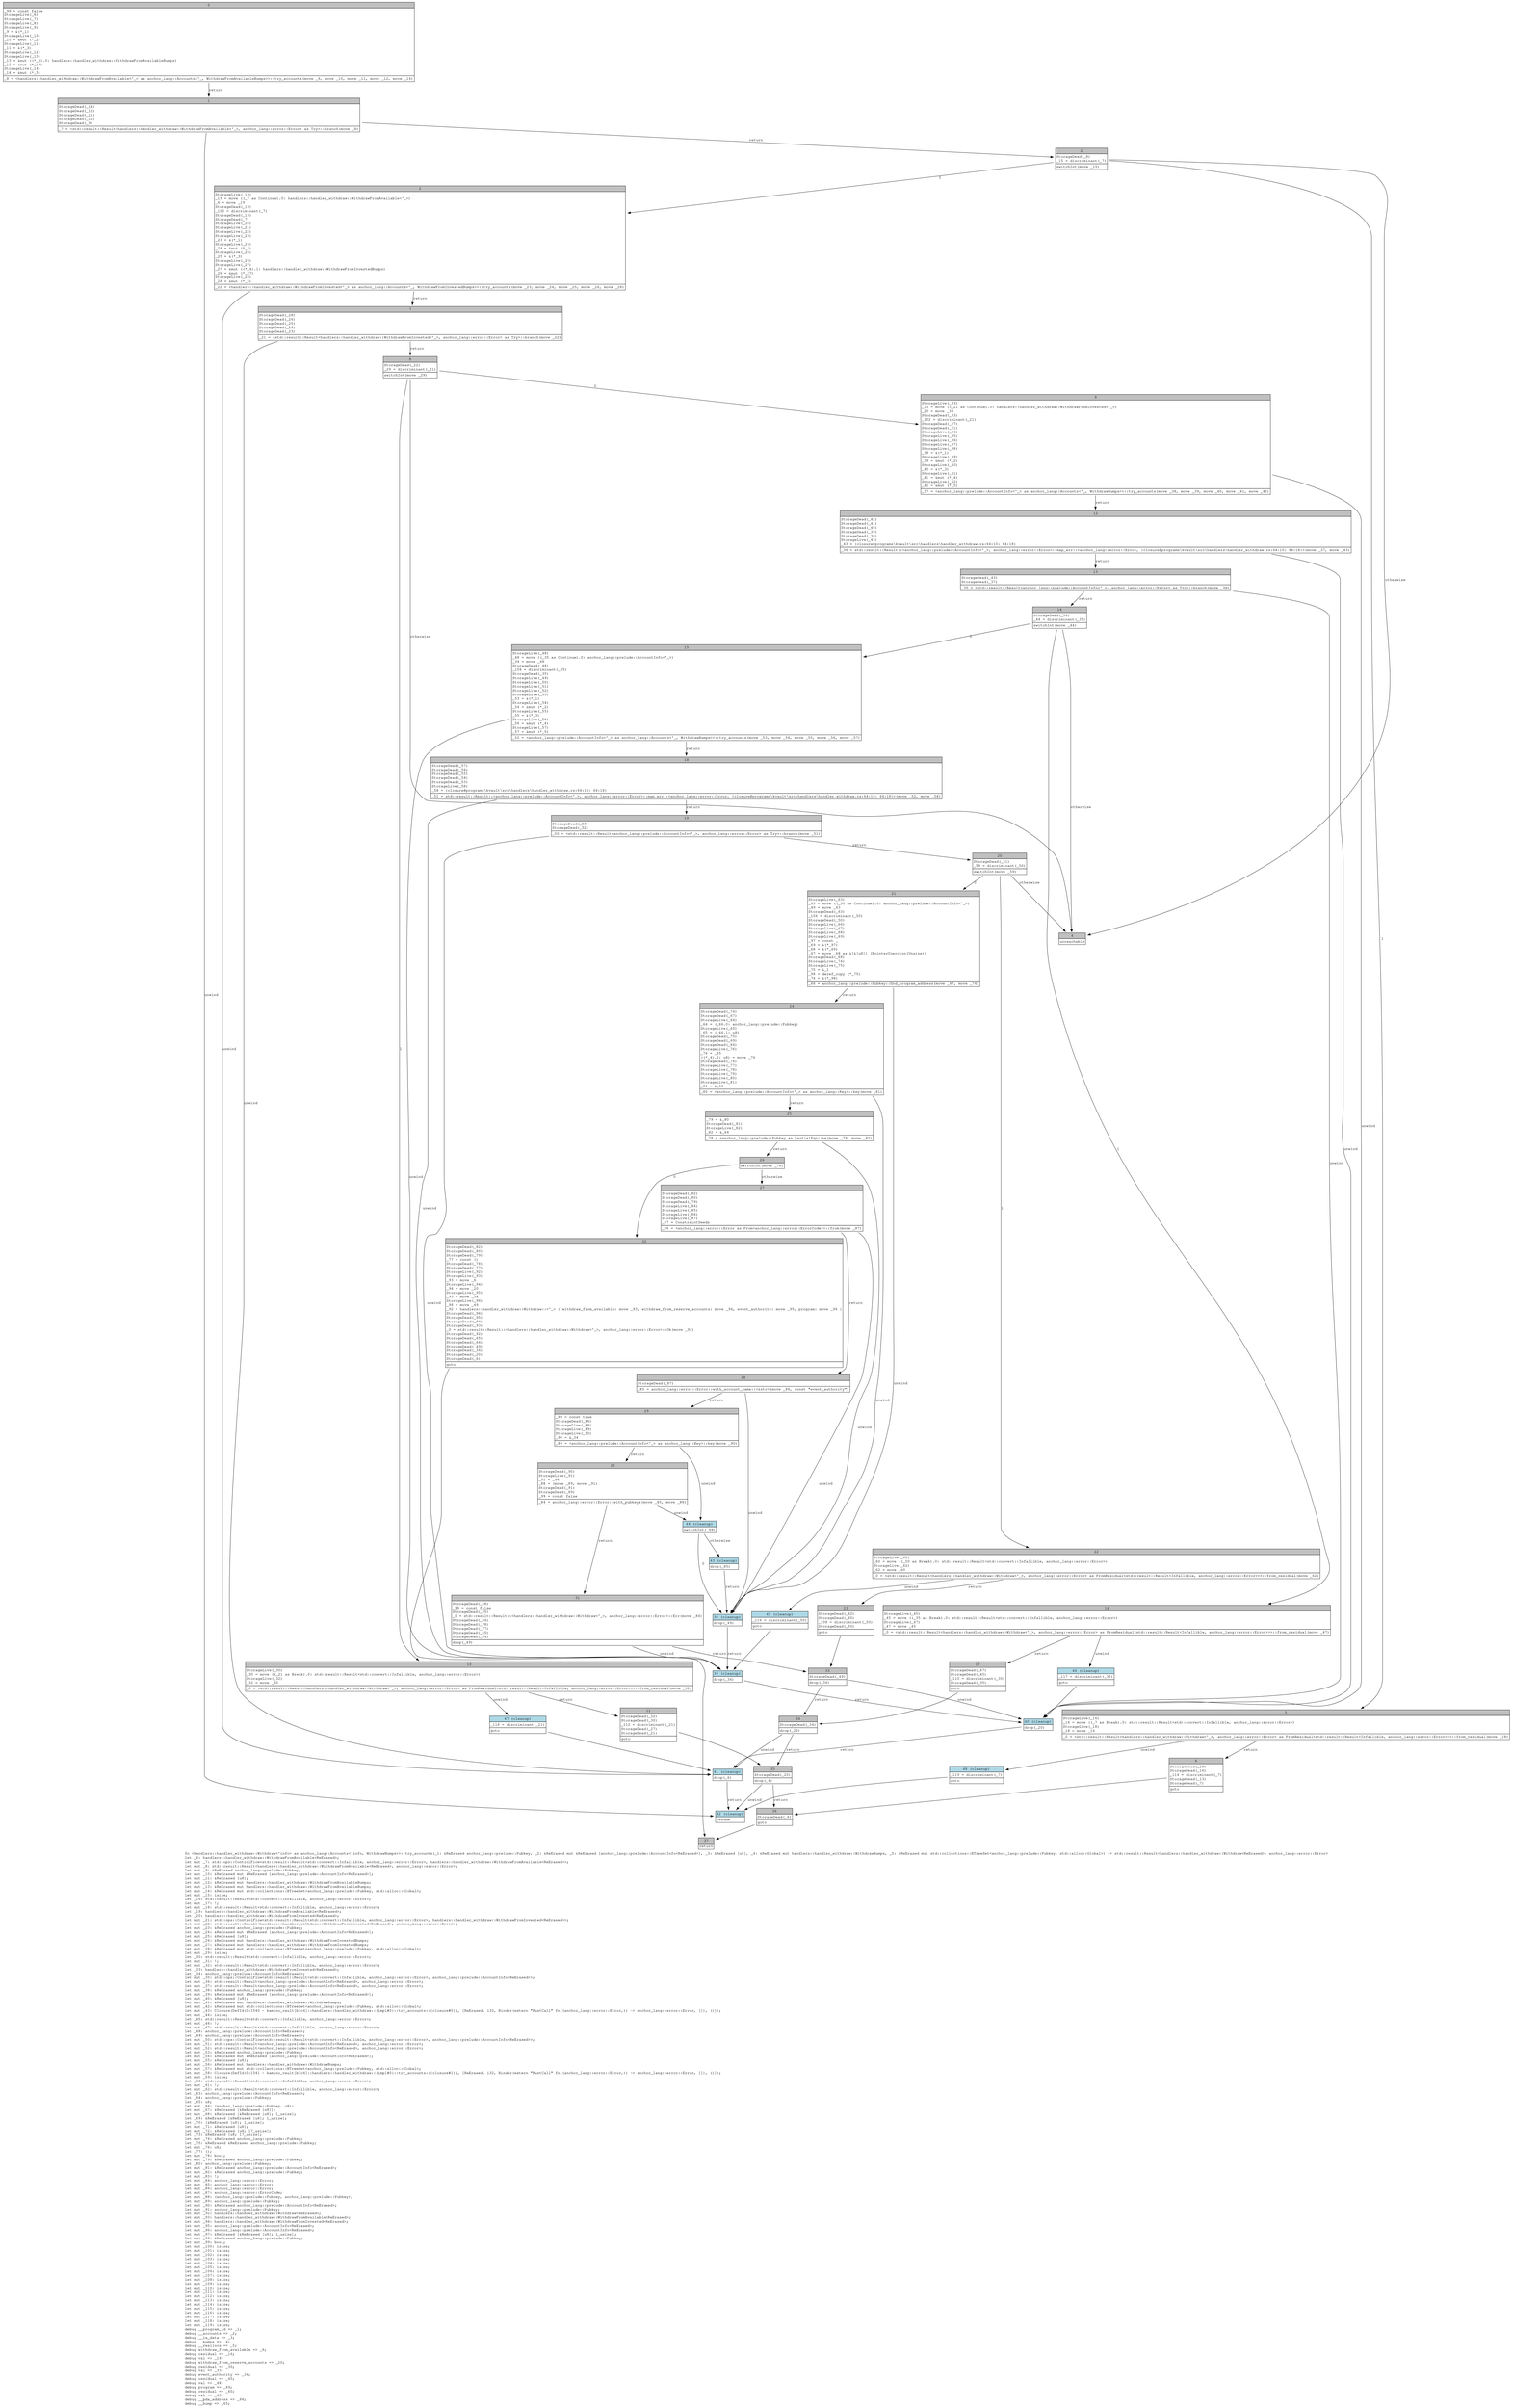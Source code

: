 digraph Mir_0_1539 {
    graph [fontname="Courier, monospace"];
    node [fontname="Courier, monospace"];
    edge [fontname="Courier, monospace"];
    label=<fn &lt;handlers::handler_withdraw::Withdraw&lt;'info&gt; as anchor_lang::Accounts&lt;'info, WithdrawBumps&gt;&gt;::try_accounts(_1: &amp;ReErased anchor_lang::prelude::Pubkey, _2: &amp;ReErased mut &amp;ReErased [anchor_lang::prelude::AccountInfo&lt;ReErased&gt;], _3: &amp;ReErased [u8], _4: &amp;ReErased mut handlers::handler_withdraw::WithdrawBumps, _5: &amp;ReErased mut std::collections::BTreeSet&lt;anchor_lang::prelude::Pubkey, std::alloc::Global&gt;) -&gt; std::result::Result&lt;handlers::handler_withdraw::Withdraw&lt;ReErased&gt;, anchor_lang::error::Error&gt;<br align="left"/>let _6: handlers::handler_withdraw::WithdrawFromAvailable&lt;ReErased&gt;;<br align="left"/>let mut _7: std::ops::ControlFlow&lt;std::result::Result&lt;std::convert::Infallible, anchor_lang::error::Error&gt;, handlers::handler_withdraw::WithdrawFromAvailable&lt;ReErased&gt;&gt;;<br align="left"/>let mut _8: std::result::Result&lt;handlers::handler_withdraw::WithdrawFromAvailable&lt;ReErased&gt;, anchor_lang::error::Error&gt;;<br align="left"/>let mut _9: &amp;ReErased anchor_lang::prelude::Pubkey;<br align="left"/>let mut _10: &amp;ReErased mut &amp;ReErased [anchor_lang::prelude::AccountInfo&lt;ReErased&gt;];<br align="left"/>let mut _11: &amp;ReErased [u8];<br align="left"/>let mut _12: &amp;ReErased mut handlers::handler_withdraw::WithdrawFromAvailableBumps;<br align="left"/>let mut _13: &amp;ReErased mut handlers::handler_withdraw::WithdrawFromAvailableBumps;<br align="left"/>let mut _14: &amp;ReErased mut std::collections::BTreeSet&lt;anchor_lang::prelude::Pubkey, std::alloc::Global&gt;;<br align="left"/>let mut _15: isize;<br align="left"/>let _16: std::result::Result&lt;std::convert::Infallible, anchor_lang::error::Error&gt;;<br align="left"/>let mut _17: !;<br align="left"/>let mut _18: std::result::Result&lt;std::convert::Infallible, anchor_lang::error::Error&gt;;<br align="left"/>let _19: handlers::handler_withdraw::WithdrawFromAvailable&lt;ReErased&gt;;<br align="left"/>let _20: handlers::handler_withdraw::WithdrawFromInvested&lt;ReErased&gt;;<br align="left"/>let mut _21: std::ops::ControlFlow&lt;std::result::Result&lt;std::convert::Infallible, anchor_lang::error::Error&gt;, handlers::handler_withdraw::WithdrawFromInvested&lt;ReErased&gt;&gt;;<br align="left"/>let mut _22: std::result::Result&lt;handlers::handler_withdraw::WithdrawFromInvested&lt;ReErased&gt;, anchor_lang::error::Error&gt;;<br align="left"/>let mut _23: &amp;ReErased anchor_lang::prelude::Pubkey;<br align="left"/>let mut _24: &amp;ReErased mut &amp;ReErased [anchor_lang::prelude::AccountInfo&lt;ReErased&gt;];<br align="left"/>let mut _25: &amp;ReErased [u8];<br align="left"/>let mut _26: &amp;ReErased mut handlers::handler_withdraw::WithdrawFromInvestedBumps;<br align="left"/>let mut _27: &amp;ReErased mut handlers::handler_withdraw::WithdrawFromInvestedBumps;<br align="left"/>let mut _28: &amp;ReErased mut std::collections::BTreeSet&lt;anchor_lang::prelude::Pubkey, std::alloc::Global&gt;;<br align="left"/>let mut _29: isize;<br align="left"/>let _30: std::result::Result&lt;std::convert::Infallible, anchor_lang::error::Error&gt;;<br align="left"/>let mut _31: !;<br align="left"/>let mut _32: std::result::Result&lt;std::convert::Infallible, anchor_lang::error::Error&gt;;<br align="left"/>let _33: handlers::handler_withdraw::WithdrawFromInvested&lt;ReErased&gt;;<br align="left"/>let _34: anchor_lang::prelude::AccountInfo&lt;ReErased&gt;;<br align="left"/>let mut _35: std::ops::ControlFlow&lt;std::result::Result&lt;std::convert::Infallible, anchor_lang::error::Error&gt;, anchor_lang::prelude::AccountInfo&lt;ReErased&gt;&gt;;<br align="left"/>let mut _36: std::result::Result&lt;anchor_lang::prelude::AccountInfo&lt;ReErased&gt;, anchor_lang::error::Error&gt;;<br align="left"/>let mut _37: std::result::Result&lt;anchor_lang::prelude::AccountInfo&lt;ReErased&gt;, anchor_lang::error::Error&gt;;<br align="left"/>let mut _38: &amp;ReErased anchor_lang::prelude::Pubkey;<br align="left"/>let mut _39: &amp;ReErased mut &amp;ReErased [anchor_lang::prelude::AccountInfo&lt;ReErased&gt;];<br align="left"/>let mut _40: &amp;ReErased [u8];<br align="left"/>let mut _41: &amp;ReErased mut handlers::handler_withdraw::WithdrawBumps;<br align="left"/>let mut _42: &amp;ReErased mut std::collections::BTreeSet&lt;anchor_lang::prelude::Pubkey, std::alloc::Global&gt;;<br align="left"/>let mut _43: Closure(DefId(0:1540 ~ kamino_vault[b3c4]::handlers::handler_withdraw::{impl#0}::try_accounts::{closure#0}), [ReErased, i32, Binder(extern &quot;RustCall&quot; fn((anchor_lang::error::Error,)) -&gt; anchor_lang::error::Error, []), ()]);<br align="left"/>let mut _44: isize;<br align="left"/>let _45: std::result::Result&lt;std::convert::Infallible, anchor_lang::error::Error&gt;;<br align="left"/>let mut _46: !;<br align="left"/>let mut _47: std::result::Result&lt;std::convert::Infallible, anchor_lang::error::Error&gt;;<br align="left"/>let _48: anchor_lang::prelude::AccountInfo&lt;ReErased&gt;;<br align="left"/>let _49: anchor_lang::prelude::AccountInfo&lt;ReErased&gt;;<br align="left"/>let mut _50: std::ops::ControlFlow&lt;std::result::Result&lt;std::convert::Infallible, anchor_lang::error::Error&gt;, anchor_lang::prelude::AccountInfo&lt;ReErased&gt;&gt;;<br align="left"/>let mut _51: std::result::Result&lt;anchor_lang::prelude::AccountInfo&lt;ReErased&gt;, anchor_lang::error::Error&gt;;<br align="left"/>let mut _52: std::result::Result&lt;anchor_lang::prelude::AccountInfo&lt;ReErased&gt;, anchor_lang::error::Error&gt;;<br align="left"/>let mut _53: &amp;ReErased anchor_lang::prelude::Pubkey;<br align="left"/>let mut _54: &amp;ReErased mut &amp;ReErased [anchor_lang::prelude::AccountInfo&lt;ReErased&gt;];<br align="left"/>let mut _55: &amp;ReErased [u8];<br align="left"/>let mut _56: &amp;ReErased mut handlers::handler_withdraw::WithdrawBumps;<br align="left"/>let mut _57: &amp;ReErased mut std::collections::BTreeSet&lt;anchor_lang::prelude::Pubkey, std::alloc::Global&gt;;<br align="left"/>let mut _58: Closure(DefId(0:1541 ~ kamino_vault[b3c4]::handlers::handler_withdraw::{impl#0}::try_accounts::{closure#1}), [ReErased, i32, Binder(extern &quot;RustCall&quot; fn((anchor_lang::error::Error,)) -&gt; anchor_lang::error::Error, []), ()]);<br align="left"/>let mut _59: isize;<br align="left"/>let _60: std::result::Result&lt;std::convert::Infallible, anchor_lang::error::Error&gt;;<br align="left"/>let mut _61: !;<br align="left"/>let mut _62: std::result::Result&lt;std::convert::Infallible, anchor_lang::error::Error&gt;;<br align="left"/>let _63: anchor_lang::prelude::AccountInfo&lt;ReErased&gt;;<br align="left"/>let _64: anchor_lang::prelude::Pubkey;<br align="left"/>let _65: u8;<br align="left"/>let mut _66: (anchor_lang::prelude::Pubkey, u8);<br align="left"/>let mut _67: &amp;ReErased [&amp;ReErased [u8]];<br align="left"/>let mut _68: &amp;ReErased [&amp;ReErased [u8]; 1_usize];<br align="left"/>let _69: &amp;ReErased [&amp;ReErased [u8]; 1_usize];<br align="left"/>let _70: [&amp;ReErased [u8]; 1_usize];<br align="left"/>let mut _71: &amp;ReErased [u8];<br align="left"/>let mut _72: &amp;ReErased [u8; 17_usize];<br align="left"/>let _73: &amp;ReErased [u8; 17_usize];<br align="left"/>let mut _74: &amp;ReErased anchor_lang::prelude::Pubkey;<br align="left"/>let _75: &amp;ReErased &amp;ReErased anchor_lang::prelude::Pubkey;<br align="left"/>let mut _76: u8;<br align="left"/>let _77: ();<br align="left"/>let mut _78: bool;<br align="left"/>let mut _79: &amp;ReErased anchor_lang::prelude::Pubkey;<br align="left"/>let _80: anchor_lang::prelude::Pubkey;<br align="left"/>let mut _81: &amp;ReErased anchor_lang::prelude::AccountInfo&lt;ReErased&gt;;<br align="left"/>let mut _82: &amp;ReErased anchor_lang::prelude::Pubkey;<br align="left"/>let mut _83: !;<br align="left"/>let mut _84: anchor_lang::error::Error;<br align="left"/>let mut _85: anchor_lang::error::Error;<br align="left"/>let mut _86: anchor_lang::error::Error;<br align="left"/>let mut _87: anchor_lang::error::ErrorCode;<br align="left"/>let mut _88: (anchor_lang::prelude::Pubkey, anchor_lang::prelude::Pubkey);<br align="left"/>let mut _89: anchor_lang::prelude::Pubkey;<br align="left"/>let mut _90: &amp;ReErased anchor_lang::prelude::AccountInfo&lt;ReErased&gt;;<br align="left"/>let mut _91: anchor_lang::prelude::Pubkey;<br align="left"/>let mut _92: handlers::handler_withdraw::Withdraw&lt;ReErased&gt;;<br align="left"/>let mut _93: handlers::handler_withdraw::WithdrawFromAvailable&lt;ReErased&gt;;<br align="left"/>let mut _94: handlers::handler_withdraw::WithdrawFromInvested&lt;ReErased&gt;;<br align="left"/>let mut _95: anchor_lang::prelude::AccountInfo&lt;ReErased&gt;;<br align="left"/>let mut _96: anchor_lang::prelude::AccountInfo&lt;ReErased&gt;;<br align="left"/>let mut _97: &amp;ReErased [&amp;ReErased [u8]; 1_usize];<br align="left"/>let mut _98: &amp;ReErased anchor_lang::prelude::Pubkey;<br align="left"/>let mut _99: bool;<br align="left"/>let mut _100: isize;<br align="left"/>let mut _101: isize;<br align="left"/>let mut _102: isize;<br align="left"/>let mut _103: isize;<br align="left"/>let mut _104: isize;<br align="left"/>let mut _105: isize;<br align="left"/>let mut _106: isize;<br align="left"/>let mut _107: isize;<br align="left"/>let mut _108: isize;<br align="left"/>let mut _109: isize;<br align="left"/>let mut _110: isize;<br align="left"/>let mut _111: isize;<br align="left"/>let mut _112: isize;<br align="left"/>let mut _113: isize;<br align="left"/>let mut _114: isize;<br align="left"/>let mut _115: isize;<br align="left"/>let mut _116: isize;<br align="left"/>let mut _117: isize;<br align="left"/>let mut _118: isize;<br align="left"/>let mut _119: isize;<br align="left"/>debug __program_id =&gt; _1;<br align="left"/>debug __accounts =&gt; _2;<br align="left"/>debug __ix_data =&gt; _3;<br align="left"/>debug __bumps =&gt; _4;<br align="left"/>debug __reallocs =&gt; _5;<br align="left"/>debug withdraw_from_available =&gt; _6;<br align="left"/>debug residual =&gt; _16;<br align="left"/>debug val =&gt; _19;<br align="left"/>debug withdraw_from_reserve_accounts =&gt; _20;<br align="left"/>debug residual =&gt; _30;<br align="left"/>debug val =&gt; _33;<br align="left"/>debug event_authority =&gt; _34;<br align="left"/>debug residual =&gt; _45;<br align="left"/>debug val =&gt; _48;<br align="left"/>debug program =&gt; _49;<br align="left"/>debug residual =&gt; _60;<br align="left"/>debug val =&gt; _63;<br align="left"/>debug __pda_address =&gt; _64;<br align="left"/>debug __bump =&gt; _65;<br align="left"/>>;
    bb0__0_1539 [shape="none", label=<<table border="0" cellborder="1" cellspacing="0"><tr><td bgcolor="gray" align="center" colspan="1">0</td></tr><tr><td align="left" balign="left">_99 = const false<br/>StorageLive(_6)<br/>StorageLive(_7)<br/>StorageLive(_8)<br/>StorageLive(_9)<br/>_9 = &amp;(*_1)<br/>StorageLive(_10)<br/>_10 = &amp;mut (*_2)<br/>StorageLive(_11)<br/>_11 = &amp;(*_3)<br/>StorageLive(_12)<br/>StorageLive(_13)<br/>_13 = &amp;mut ((*_4).0: handlers::handler_withdraw::WithdrawFromAvailableBumps)<br/>_12 = &amp;mut (*_13)<br/>StorageLive(_14)<br/>_14 = &amp;mut (*_5)<br/></td></tr><tr><td align="left">_8 = &lt;handlers::handler_withdraw::WithdrawFromAvailable&lt;'_&gt; as anchor_lang::Accounts&lt;'_, WithdrawFromAvailableBumps&gt;&gt;::try_accounts(move _9, move _10, move _11, move _12, move _14)</td></tr></table>>];
    bb1__0_1539 [shape="none", label=<<table border="0" cellborder="1" cellspacing="0"><tr><td bgcolor="gray" align="center" colspan="1">1</td></tr><tr><td align="left" balign="left">StorageDead(_14)<br/>StorageDead(_12)<br/>StorageDead(_11)<br/>StorageDead(_10)<br/>StorageDead(_9)<br/></td></tr><tr><td align="left">_7 = &lt;std::result::Result&lt;handlers::handler_withdraw::WithdrawFromAvailable&lt;'_&gt;, anchor_lang::error::Error&gt; as Try&gt;::branch(move _8)</td></tr></table>>];
    bb2__0_1539 [shape="none", label=<<table border="0" cellborder="1" cellspacing="0"><tr><td bgcolor="gray" align="center" colspan="1">2</td></tr><tr><td align="left" balign="left">StorageDead(_8)<br/>_15 = discriminant(_7)<br/></td></tr><tr><td align="left">switchInt(move _15)</td></tr></table>>];
    bb3__0_1539 [shape="none", label=<<table border="0" cellborder="1" cellspacing="0"><tr><td bgcolor="gray" align="center" colspan="1">3</td></tr><tr><td align="left" balign="left">StorageLive(_19)<br/>_19 = move ((_7 as Continue).0: handlers::handler_withdraw::WithdrawFromAvailable&lt;'_&gt;)<br/>_6 = move _19<br/>StorageDead(_19)<br/>_100 = discriminant(_7)<br/>StorageDead(_13)<br/>StorageDead(_7)<br/>StorageLive(_20)<br/>StorageLive(_21)<br/>StorageLive(_22)<br/>StorageLive(_23)<br/>_23 = &amp;(*_1)<br/>StorageLive(_24)<br/>_24 = &amp;mut (*_2)<br/>StorageLive(_25)<br/>_25 = &amp;(*_3)<br/>StorageLive(_26)<br/>StorageLive(_27)<br/>_27 = &amp;mut ((*_4).1: handlers::handler_withdraw::WithdrawFromInvestedBumps)<br/>_26 = &amp;mut (*_27)<br/>StorageLive(_28)<br/>_28 = &amp;mut (*_5)<br/></td></tr><tr><td align="left">_22 = &lt;handlers::handler_withdraw::WithdrawFromInvested&lt;'_&gt; as anchor_lang::Accounts&lt;'_, WithdrawFromInvestedBumps&gt;&gt;::try_accounts(move _23, move _24, move _25, move _26, move _28)</td></tr></table>>];
    bb4__0_1539 [shape="none", label=<<table border="0" cellborder="1" cellspacing="0"><tr><td bgcolor="gray" align="center" colspan="1">4</td></tr><tr><td align="left">unreachable</td></tr></table>>];
    bb5__0_1539 [shape="none", label=<<table border="0" cellborder="1" cellspacing="0"><tr><td bgcolor="gray" align="center" colspan="1">5</td></tr><tr><td align="left" balign="left">StorageLive(_16)<br/>_16 = move ((_7 as Break).0: std::result::Result&lt;std::convert::Infallible, anchor_lang::error::Error&gt;)<br/>StorageLive(_18)<br/>_18 = move _16<br/></td></tr><tr><td align="left">_0 = &lt;std::result::Result&lt;handlers::handler_withdraw::Withdraw&lt;'_&gt;, anchor_lang::error::Error&gt; as FromResidual&lt;std::result::Result&lt;Infallible, anchor_lang::error::Error&gt;&gt;&gt;::from_residual(move _18)</td></tr></table>>];
    bb6__0_1539 [shape="none", label=<<table border="0" cellborder="1" cellspacing="0"><tr><td bgcolor="gray" align="center" colspan="1">6</td></tr><tr><td align="left" balign="left">StorageDead(_18)<br/>StorageDead(_16)<br/>_114 = discriminant(_7)<br/>StorageDead(_13)<br/>StorageDead(_7)<br/></td></tr><tr><td align="left">goto</td></tr></table>>];
    bb7__0_1539 [shape="none", label=<<table border="0" cellborder="1" cellspacing="0"><tr><td bgcolor="gray" align="center" colspan="1">7</td></tr><tr><td align="left" balign="left">StorageDead(_28)<br/>StorageDead(_26)<br/>StorageDead(_25)<br/>StorageDead(_24)<br/>StorageDead(_23)<br/></td></tr><tr><td align="left">_21 = &lt;std::result::Result&lt;handlers::handler_withdraw::WithdrawFromInvested&lt;'_&gt;, anchor_lang::error::Error&gt; as Try&gt;::branch(move _22)</td></tr></table>>];
    bb8__0_1539 [shape="none", label=<<table border="0" cellborder="1" cellspacing="0"><tr><td bgcolor="gray" align="center" colspan="1">8</td></tr><tr><td align="left" balign="left">StorageDead(_22)<br/>_29 = discriminant(_21)<br/></td></tr><tr><td align="left">switchInt(move _29)</td></tr></table>>];
    bb9__0_1539 [shape="none", label=<<table border="0" cellborder="1" cellspacing="0"><tr><td bgcolor="gray" align="center" colspan="1">9</td></tr><tr><td align="left" balign="left">StorageLive(_33)<br/>_33 = move ((_21 as Continue).0: handlers::handler_withdraw::WithdrawFromInvested&lt;'_&gt;)<br/>_20 = move _33<br/>StorageDead(_33)<br/>_102 = discriminant(_21)<br/>StorageDead(_27)<br/>StorageDead(_21)<br/>StorageLive(_34)<br/>StorageLive(_35)<br/>StorageLive(_36)<br/>StorageLive(_37)<br/>StorageLive(_38)<br/>_38 = &amp;(*_1)<br/>StorageLive(_39)<br/>_39 = &amp;mut (*_2)<br/>StorageLive(_40)<br/>_40 = &amp;(*_3)<br/>StorageLive(_41)<br/>_41 = &amp;mut (*_4)<br/>StorageLive(_42)<br/>_42 = &amp;mut (*_5)<br/></td></tr><tr><td align="left">_37 = &lt;anchor_lang::prelude::AccountInfo&lt;'_&gt; as anchor_lang::Accounts&lt;'_, WithdrawBumps&gt;&gt;::try_accounts(move _38, move _39, move _40, move _41, move _42)</td></tr></table>>];
    bb10__0_1539 [shape="none", label=<<table border="0" cellborder="1" cellspacing="0"><tr><td bgcolor="gray" align="center" colspan="1">10</td></tr><tr><td align="left" balign="left">StorageLive(_30)<br/>_30 = move ((_21 as Break).0: std::result::Result&lt;std::convert::Infallible, anchor_lang::error::Error&gt;)<br/>StorageLive(_32)<br/>_32 = move _30<br/></td></tr><tr><td align="left">_0 = &lt;std::result::Result&lt;handlers::handler_withdraw::Withdraw&lt;'_&gt;, anchor_lang::error::Error&gt; as FromResidual&lt;std::result::Result&lt;Infallible, anchor_lang::error::Error&gt;&gt;&gt;::from_residual(move _32)</td></tr></table>>];
    bb11__0_1539 [shape="none", label=<<table border="0" cellborder="1" cellspacing="0"><tr><td bgcolor="gray" align="center" colspan="1">11</td></tr><tr><td align="left" balign="left">StorageDead(_32)<br/>StorageDead(_30)<br/>_112 = discriminant(_21)<br/>StorageDead(_27)<br/>StorageDead(_21)<br/></td></tr><tr><td align="left">goto</td></tr></table>>];
    bb12__0_1539 [shape="none", label=<<table border="0" cellborder="1" cellspacing="0"><tr><td bgcolor="gray" align="center" colspan="1">12</td></tr><tr><td align="left" balign="left">StorageDead(_42)<br/>StorageDead(_41)<br/>StorageDead(_40)<br/>StorageDead(_39)<br/>StorageDead(_38)<br/>StorageLive(_43)<br/>_43 = {closure@programs\kvault\src\handlers\handler_withdraw.rs:64:10: 64:18}<br/></td></tr><tr><td align="left">_36 = std::result::Result::&lt;anchor_lang::prelude::AccountInfo&lt;'_&gt;, anchor_lang::error::Error&gt;::map_err::&lt;anchor_lang::error::Error, {closure@programs\kvault\src\handlers\handler_withdraw.rs:64:10: 64:18}&gt;(move _37, move _43)</td></tr></table>>];
    bb13__0_1539 [shape="none", label=<<table border="0" cellborder="1" cellspacing="0"><tr><td bgcolor="gray" align="center" colspan="1">13</td></tr><tr><td align="left" balign="left">StorageDead(_43)<br/>StorageDead(_37)<br/></td></tr><tr><td align="left">_35 = &lt;std::result::Result&lt;anchor_lang::prelude::AccountInfo&lt;'_&gt;, anchor_lang::error::Error&gt; as Try&gt;::branch(move _36)</td></tr></table>>];
    bb14__0_1539 [shape="none", label=<<table border="0" cellborder="1" cellspacing="0"><tr><td bgcolor="gray" align="center" colspan="1">14</td></tr><tr><td align="left" balign="left">StorageDead(_36)<br/>_44 = discriminant(_35)<br/></td></tr><tr><td align="left">switchInt(move _44)</td></tr></table>>];
    bb15__0_1539 [shape="none", label=<<table border="0" cellborder="1" cellspacing="0"><tr><td bgcolor="gray" align="center" colspan="1">15</td></tr><tr><td align="left" balign="left">StorageLive(_48)<br/>_48 = move ((_35 as Continue).0: anchor_lang::prelude::AccountInfo&lt;'_&gt;)<br/>_34 = move _48<br/>StorageDead(_48)<br/>_104 = discriminant(_35)<br/>StorageDead(_35)<br/>StorageLive(_49)<br/>StorageLive(_50)<br/>StorageLive(_51)<br/>StorageLive(_52)<br/>StorageLive(_53)<br/>_53 = &amp;(*_1)<br/>StorageLive(_54)<br/>_54 = &amp;mut (*_2)<br/>StorageLive(_55)<br/>_55 = &amp;(*_3)<br/>StorageLive(_56)<br/>_56 = &amp;mut (*_4)<br/>StorageLive(_57)<br/>_57 = &amp;mut (*_5)<br/></td></tr><tr><td align="left">_52 = &lt;anchor_lang::prelude::AccountInfo&lt;'_&gt; as anchor_lang::Accounts&lt;'_, WithdrawBumps&gt;&gt;::try_accounts(move _53, move _54, move _55, move _56, move _57)</td></tr></table>>];
    bb16__0_1539 [shape="none", label=<<table border="0" cellborder="1" cellspacing="0"><tr><td bgcolor="gray" align="center" colspan="1">16</td></tr><tr><td align="left" balign="left">StorageLive(_45)<br/>_45 = move ((_35 as Break).0: std::result::Result&lt;std::convert::Infallible, anchor_lang::error::Error&gt;)<br/>StorageLive(_47)<br/>_47 = move _45<br/></td></tr><tr><td align="left">_0 = &lt;std::result::Result&lt;handlers::handler_withdraw::Withdraw&lt;'_&gt;, anchor_lang::error::Error&gt; as FromResidual&lt;std::result::Result&lt;Infallible, anchor_lang::error::Error&gt;&gt;&gt;::from_residual(move _47)</td></tr></table>>];
    bb17__0_1539 [shape="none", label=<<table border="0" cellborder="1" cellspacing="0"><tr><td bgcolor="gray" align="center" colspan="1">17</td></tr><tr><td align="left" balign="left">StorageDead(_47)<br/>StorageDead(_45)<br/>_110 = discriminant(_35)<br/>StorageDead(_35)<br/></td></tr><tr><td align="left">goto</td></tr></table>>];
    bb18__0_1539 [shape="none", label=<<table border="0" cellborder="1" cellspacing="0"><tr><td bgcolor="gray" align="center" colspan="1">18</td></tr><tr><td align="left" balign="left">StorageDead(_57)<br/>StorageDead(_56)<br/>StorageDead(_55)<br/>StorageDead(_54)<br/>StorageDead(_53)<br/>StorageLive(_58)<br/>_58 = {closure@programs\kvault\src\handlers\handler_withdraw.rs:64:10: 64:18}<br/></td></tr><tr><td align="left">_51 = std::result::Result::&lt;anchor_lang::prelude::AccountInfo&lt;'_&gt;, anchor_lang::error::Error&gt;::map_err::&lt;anchor_lang::error::Error, {closure@programs\kvault\src\handlers\handler_withdraw.rs:64:10: 64:18}&gt;(move _52, move _58)</td></tr></table>>];
    bb19__0_1539 [shape="none", label=<<table border="0" cellborder="1" cellspacing="0"><tr><td bgcolor="gray" align="center" colspan="1">19</td></tr><tr><td align="left" balign="left">StorageDead(_58)<br/>StorageDead(_52)<br/></td></tr><tr><td align="left">_50 = &lt;std::result::Result&lt;anchor_lang::prelude::AccountInfo&lt;'_&gt;, anchor_lang::error::Error&gt; as Try&gt;::branch(move _51)</td></tr></table>>];
    bb20__0_1539 [shape="none", label=<<table border="0" cellborder="1" cellspacing="0"><tr><td bgcolor="gray" align="center" colspan="1">20</td></tr><tr><td align="left" balign="left">StorageDead(_51)<br/>_59 = discriminant(_50)<br/></td></tr><tr><td align="left">switchInt(move _59)</td></tr></table>>];
    bb21__0_1539 [shape="none", label=<<table border="0" cellborder="1" cellspacing="0"><tr><td bgcolor="gray" align="center" colspan="1">21</td></tr><tr><td align="left" balign="left">StorageLive(_63)<br/>_63 = move ((_50 as Continue).0: anchor_lang::prelude::AccountInfo&lt;'_&gt;)<br/>_49 = move _63<br/>StorageDead(_63)<br/>_106 = discriminant(_50)<br/>StorageDead(_50)<br/>StorageLive(_66)<br/>StorageLive(_67)<br/>StorageLive(_68)<br/>StorageLive(_69)<br/>_97 = const _<br/>_69 = &amp;(*_97)<br/>_68 = &amp;(*_69)<br/>_67 = move _68 as &amp;[&amp;[u8]] (PointerCoercion(Unsize))<br/>StorageDead(_68)<br/>StorageLive(_74)<br/>StorageLive(_75)<br/>_75 = &amp;_1<br/>_98 = deref_copy (*_75)<br/>_74 = &amp;(*_98)<br/></td></tr><tr><td align="left">_66 = anchor_lang::prelude::Pubkey::find_program_address(move _67, move _74)</td></tr></table>>];
    bb22__0_1539 [shape="none", label=<<table border="0" cellborder="1" cellspacing="0"><tr><td bgcolor="gray" align="center" colspan="1">22</td></tr><tr><td align="left" balign="left">StorageLive(_60)<br/>_60 = move ((_50 as Break).0: std::result::Result&lt;std::convert::Infallible, anchor_lang::error::Error&gt;)<br/>StorageLive(_62)<br/>_62 = move _60<br/></td></tr><tr><td align="left">_0 = &lt;std::result::Result&lt;handlers::handler_withdraw::Withdraw&lt;'_&gt;, anchor_lang::error::Error&gt; as FromResidual&lt;std::result::Result&lt;Infallible, anchor_lang::error::Error&gt;&gt;&gt;::from_residual(move _62)</td></tr></table>>];
    bb23__0_1539 [shape="none", label=<<table border="0" cellborder="1" cellspacing="0"><tr><td bgcolor="gray" align="center" colspan="1">23</td></tr><tr><td align="left" balign="left">StorageDead(_62)<br/>StorageDead(_60)<br/>_108 = discriminant(_50)<br/>StorageDead(_50)<br/></td></tr><tr><td align="left">goto</td></tr></table>>];
    bb24__0_1539 [shape="none", label=<<table border="0" cellborder="1" cellspacing="0"><tr><td bgcolor="gray" align="center" colspan="1">24</td></tr><tr><td align="left" balign="left">StorageDead(_74)<br/>StorageDead(_67)<br/>StorageLive(_64)<br/>_64 = (_66.0: anchor_lang::prelude::Pubkey)<br/>StorageLive(_65)<br/>_65 = (_66.1: u8)<br/>StorageDead(_75)<br/>StorageDead(_69)<br/>StorageDead(_66)<br/>StorageLive(_76)<br/>_76 = _65<br/>((*_4).2: u8) = move _76<br/>StorageDead(_76)<br/>StorageLive(_77)<br/>StorageLive(_78)<br/>StorageLive(_79)<br/>StorageLive(_80)<br/>StorageLive(_81)<br/>_81 = &amp;_34<br/></td></tr><tr><td align="left">_80 = &lt;anchor_lang::prelude::AccountInfo&lt;'_&gt; as anchor_lang::Key&gt;::key(move _81)</td></tr></table>>];
    bb25__0_1539 [shape="none", label=<<table border="0" cellborder="1" cellspacing="0"><tr><td bgcolor="gray" align="center" colspan="1">25</td></tr><tr><td align="left" balign="left">_79 = &amp;_80<br/>StorageDead(_81)<br/>StorageLive(_82)<br/>_82 = &amp;_64<br/></td></tr><tr><td align="left">_78 = &lt;anchor_lang::prelude::Pubkey as PartialEq&gt;::ne(move _79, move _82)</td></tr></table>>];
    bb26__0_1539 [shape="none", label=<<table border="0" cellborder="1" cellspacing="0"><tr><td bgcolor="gray" align="center" colspan="1">26</td></tr><tr><td align="left">switchInt(move _78)</td></tr></table>>];
    bb27__0_1539 [shape="none", label=<<table border="0" cellborder="1" cellspacing="0"><tr><td bgcolor="gray" align="center" colspan="1">27</td></tr><tr><td align="left" balign="left">StorageDead(_82)<br/>StorageDead(_80)<br/>StorageDead(_79)<br/>StorageLive(_84)<br/>StorageLive(_85)<br/>StorageLive(_86)<br/>StorageLive(_87)<br/>_87 = ConstraintSeeds<br/></td></tr><tr><td align="left">_86 = &lt;anchor_lang::error::Error as From&lt;anchor_lang::error::ErrorCode&gt;&gt;::from(move _87)</td></tr></table>>];
    bb28__0_1539 [shape="none", label=<<table border="0" cellborder="1" cellspacing="0"><tr><td bgcolor="gray" align="center" colspan="1">28</td></tr><tr><td align="left" balign="left">StorageDead(_87)<br/></td></tr><tr><td align="left">_85 = anchor_lang::error::Error::with_account_name::&lt;&amp;str&gt;(move _86, const &quot;event_authority&quot;)</td></tr></table>>];
    bb29__0_1539 [shape="none", label=<<table border="0" cellborder="1" cellspacing="0"><tr><td bgcolor="gray" align="center" colspan="1">29</td></tr><tr><td align="left" balign="left">_99 = const true<br/>StorageDead(_86)<br/>StorageLive(_88)<br/>StorageLive(_89)<br/>StorageLive(_90)<br/>_90 = &amp;_34<br/></td></tr><tr><td align="left">_89 = &lt;anchor_lang::prelude::AccountInfo&lt;'_&gt; as anchor_lang::Key&gt;::key(move _90)</td></tr></table>>];
    bb30__0_1539 [shape="none", label=<<table border="0" cellborder="1" cellspacing="0"><tr><td bgcolor="gray" align="center" colspan="1">30</td></tr><tr><td align="left" balign="left">StorageDead(_90)<br/>StorageLive(_91)<br/>_91 = _64<br/>_88 = (move _89, move _91)<br/>StorageDead(_91)<br/>StorageDead(_89)<br/>_99 = const false<br/></td></tr><tr><td align="left">_84 = anchor_lang::error::Error::with_pubkeys(move _85, move _88)</td></tr></table>>];
    bb31__0_1539 [shape="none", label=<<table border="0" cellborder="1" cellspacing="0"><tr><td bgcolor="gray" align="center" colspan="1">31</td></tr><tr><td align="left" balign="left">StorageDead(_88)<br/>_99 = const false<br/>StorageDead(_85)<br/>_0 = std::result::Result::&lt;handlers::handler_withdraw::Withdraw&lt;'_&gt;, anchor_lang::error::Error&gt;::Err(move _84)<br/>StorageDead(_84)<br/>StorageDead(_78)<br/>StorageDead(_77)<br/>StorageDead(_65)<br/>StorageDead(_64)<br/></td></tr><tr><td align="left">drop(_49)</td></tr></table>>];
    bb32__0_1539 [shape="none", label=<<table border="0" cellborder="1" cellspacing="0"><tr><td bgcolor="gray" align="center" colspan="1">32</td></tr><tr><td align="left" balign="left">StorageDead(_82)<br/>StorageDead(_80)<br/>StorageDead(_79)<br/>_77 = const ()<br/>StorageDead(_78)<br/>StorageDead(_77)<br/>StorageLive(_92)<br/>StorageLive(_93)<br/>_93 = move _6<br/>StorageLive(_94)<br/>_94 = move _20<br/>StorageLive(_95)<br/>_95 = move _34<br/>StorageLive(_96)<br/>_96 = move _49<br/>_92 = handlers::handler_withdraw::Withdraw::&lt;'_&gt; { withdraw_from_available: move _93, withdraw_from_reserve_accounts: move _94, event_authority: move _95, program: move _96 }<br/>StorageDead(_96)<br/>StorageDead(_95)<br/>StorageDead(_94)<br/>StorageDead(_93)<br/>_0 = std::result::Result::&lt;handlers::handler_withdraw::Withdraw&lt;'_&gt;, anchor_lang::error::Error&gt;::Ok(move _92)<br/>StorageDead(_92)<br/>StorageDead(_65)<br/>StorageDead(_64)<br/>StorageDead(_49)<br/>StorageDead(_34)<br/>StorageDead(_20)<br/>StorageDead(_6)<br/></td></tr><tr><td align="left">goto</td></tr></table>>];
    bb33__0_1539 [shape="none", label=<<table border="0" cellborder="1" cellspacing="0"><tr><td bgcolor="gray" align="center" colspan="1">33</td></tr><tr><td align="left" balign="left">StorageDead(_49)<br/></td></tr><tr><td align="left">drop(_34)</td></tr></table>>];
    bb34__0_1539 [shape="none", label=<<table border="0" cellborder="1" cellspacing="0"><tr><td bgcolor="gray" align="center" colspan="1">34</td></tr><tr><td align="left" balign="left">StorageDead(_34)<br/></td></tr><tr><td align="left">drop(_20)</td></tr></table>>];
    bb35__0_1539 [shape="none", label=<<table border="0" cellborder="1" cellspacing="0"><tr><td bgcolor="gray" align="center" colspan="1">35</td></tr><tr><td align="left" balign="left">StorageDead(_20)<br/></td></tr><tr><td align="left">drop(_6)</td></tr></table>>];
    bb36__0_1539 [shape="none", label=<<table border="0" cellborder="1" cellspacing="0"><tr><td bgcolor="gray" align="center" colspan="1">36</td></tr><tr><td align="left" balign="left">StorageDead(_6)<br/></td></tr><tr><td align="left">goto</td></tr></table>>];
    bb37__0_1539 [shape="none", label=<<table border="0" cellborder="1" cellspacing="0"><tr><td bgcolor="gray" align="center" colspan="1">37</td></tr><tr><td align="left">return</td></tr></table>>];
    bb38__0_1539 [shape="none", label=<<table border="0" cellborder="1" cellspacing="0"><tr><td bgcolor="lightblue" align="center" colspan="1">38 (cleanup)</td></tr><tr><td align="left">drop(_49)</td></tr></table>>];
    bb39__0_1539 [shape="none", label=<<table border="0" cellborder="1" cellspacing="0"><tr><td bgcolor="lightblue" align="center" colspan="1">39 (cleanup)</td></tr><tr><td align="left">drop(_34)</td></tr></table>>];
    bb40__0_1539 [shape="none", label=<<table border="0" cellborder="1" cellspacing="0"><tr><td bgcolor="lightblue" align="center" colspan="1">40 (cleanup)</td></tr><tr><td align="left">drop(_20)</td></tr></table>>];
    bb41__0_1539 [shape="none", label=<<table border="0" cellborder="1" cellspacing="0"><tr><td bgcolor="lightblue" align="center" colspan="1">41 (cleanup)</td></tr><tr><td align="left">drop(_6)</td></tr></table>>];
    bb42__0_1539 [shape="none", label=<<table border="0" cellborder="1" cellspacing="0"><tr><td bgcolor="lightblue" align="center" colspan="1">42 (cleanup)</td></tr><tr><td align="left">resume</td></tr></table>>];
    bb43__0_1539 [shape="none", label=<<table border="0" cellborder="1" cellspacing="0"><tr><td bgcolor="lightblue" align="center" colspan="1">43 (cleanup)</td></tr><tr><td align="left">drop(_85)</td></tr></table>>];
    bb44__0_1539 [shape="none", label=<<table border="0" cellborder="1" cellspacing="0"><tr><td bgcolor="lightblue" align="center" colspan="1">44 (cleanup)</td></tr><tr><td align="left">switchInt(_99)</td></tr></table>>];
    bb45__0_1539 [shape="none", label=<<table border="0" cellborder="1" cellspacing="0"><tr><td bgcolor="lightblue" align="center" colspan="1">45 (cleanup)</td></tr><tr><td align="left" balign="left">_116 = discriminant(_50)<br/></td></tr><tr><td align="left">goto</td></tr></table>>];
    bb46__0_1539 [shape="none", label=<<table border="0" cellborder="1" cellspacing="0"><tr><td bgcolor="lightblue" align="center" colspan="1">46 (cleanup)</td></tr><tr><td align="left" balign="left">_117 = discriminant(_35)<br/></td></tr><tr><td align="left">goto</td></tr></table>>];
    bb47__0_1539 [shape="none", label=<<table border="0" cellborder="1" cellspacing="0"><tr><td bgcolor="lightblue" align="center" colspan="1">47 (cleanup)</td></tr><tr><td align="left" balign="left">_118 = discriminant(_21)<br/></td></tr><tr><td align="left">goto</td></tr></table>>];
    bb48__0_1539 [shape="none", label=<<table border="0" cellborder="1" cellspacing="0"><tr><td bgcolor="lightblue" align="center" colspan="1">48 (cleanup)</td></tr><tr><td align="left" balign="left">_119 = discriminant(_7)<br/></td></tr><tr><td align="left">goto</td></tr></table>>];
    bb0__0_1539 -> bb1__0_1539 [label="return"];
    bb1__0_1539 -> bb2__0_1539 [label="return"];
    bb1__0_1539 -> bb42__0_1539 [label="unwind"];
    bb2__0_1539 -> bb3__0_1539 [label="0"];
    bb2__0_1539 -> bb5__0_1539 [label="1"];
    bb2__0_1539 -> bb4__0_1539 [label="otherwise"];
    bb3__0_1539 -> bb7__0_1539 [label="return"];
    bb3__0_1539 -> bb41__0_1539 [label="unwind"];
    bb5__0_1539 -> bb6__0_1539 [label="return"];
    bb5__0_1539 -> bb48__0_1539 [label="unwind"];
    bb6__0_1539 -> bb36__0_1539 [label=""];
    bb7__0_1539 -> bb8__0_1539 [label="return"];
    bb7__0_1539 -> bb41__0_1539 [label="unwind"];
    bb8__0_1539 -> bb9__0_1539 [label="0"];
    bb8__0_1539 -> bb10__0_1539 [label="1"];
    bb8__0_1539 -> bb4__0_1539 [label="otherwise"];
    bb9__0_1539 -> bb12__0_1539 [label="return"];
    bb9__0_1539 -> bb40__0_1539 [label="unwind"];
    bb10__0_1539 -> bb11__0_1539 [label="return"];
    bb10__0_1539 -> bb47__0_1539 [label="unwind"];
    bb11__0_1539 -> bb35__0_1539 [label=""];
    bb12__0_1539 -> bb13__0_1539 [label="return"];
    bb12__0_1539 -> bb40__0_1539 [label="unwind"];
    bb13__0_1539 -> bb14__0_1539 [label="return"];
    bb13__0_1539 -> bb40__0_1539 [label="unwind"];
    bb14__0_1539 -> bb15__0_1539 [label="0"];
    bb14__0_1539 -> bb16__0_1539 [label="1"];
    bb14__0_1539 -> bb4__0_1539 [label="otherwise"];
    bb15__0_1539 -> bb18__0_1539 [label="return"];
    bb15__0_1539 -> bb39__0_1539 [label="unwind"];
    bb16__0_1539 -> bb17__0_1539 [label="return"];
    bb16__0_1539 -> bb46__0_1539 [label="unwind"];
    bb17__0_1539 -> bb34__0_1539 [label=""];
    bb18__0_1539 -> bb19__0_1539 [label="return"];
    bb18__0_1539 -> bb39__0_1539 [label="unwind"];
    bb19__0_1539 -> bb20__0_1539 [label="return"];
    bb19__0_1539 -> bb39__0_1539 [label="unwind"];
    bb20__0_1539 -> bb21__0_1539 [label="0"];
    bb20__0_1539 -> bb22__0_1539 [label="1"];
    bb20__0_1539 -> bb4__0_1539 [label="otherwise"];
    bb21__0_1539 -> bb24__0_1539 [label="return"];
    bb21__0_1539 -> bb38__0_1539 [label="unwind"];
    bb22__0_1539 -> bb23__0_1539 [label="return"];
    bb22__0_1539 -> bb45__0_1539 [label="unwind"];
    bb23__0_1539 -> bb33__0_1539 [label=""];
    bb24__0_1539 -> bb25__0_1539 [label="return"];
    bb24__0_1539 -> bb38__0_1539 [label="unwind"];
    bb25__0_1539 -> bb26__0_1539 [label="return"];
    bb25__0_1539 -> bb38__0_1539 [label="unwind"];
    bb26__0_1539 -> bb32__0_1539 [label="0"];
    bb26__0_1539 -> bb27__0_1539 [label="otherwise"];
    bb27__0_1539 -> bb28__0_1539 [label="return"];
    bb27__0_1539 -> bb38__0_1539 [label="unwind"];
    bb28__0_1539 -> bb29__0_1539 [label="return"];
    bb28__0_1539 -> bb38__0_1539 [label="unwind"];
    bb29__0_1539 -> bb30__0_1539 [label="return"];
    bb29__0_1539 -> bb44__0_1539 [label="unwind"];
    bb30__0_1539 -> bb31__0_1539 [label="return"];
    bb30__0_1539 -> bb44__0_1539 [label="unwind"];
    bb31__0_1539 -> bb33__0_1539 [label="return"];
    bb31__0_1539 -> bb39__0_1539 [label="unwind"];
    bb32__0_1539 -> bb37__0_1539 [label=""];
    bb33__0_1539 -> bb34__0_1539 [label="return"];
    bb33__0_1539 -> bb40__0_1539 [label="unwind"];
    bb34__0_1539 -> bb35__0_1539 [label="return"];
    bb34__0_1539 -> bb41__0_1539 [label="unwind"];
    bb35__0_1539 -> bb36__0_1539 [label="return"];
    bb35__0_1539 -> bb42__0_1539 [label="unwind"];
    bb36__0_1539 -> bb37__0_1539 [label=""];
    bb38__0_1539 -> bb39__0_1539 [label="return"];
    bb39__0_1539 -> bb40__0_1539 [label="return"];
    bb40__0_1539 -> bb41__0_1539 [label="return"];
    bb41__0_1539 -> bb42__0_1539 [label="return"];
    bb43__0_1539 -> bb38__0_1539 [label="return"];
    bb44__0_1539 -> bb38__0_1539 [label="0"];
    bb44__0_1539 -> bb43__0_1539 [label="otherwise"];
    bb45__0_1539 -> bb39__0_1539 [label=""];
    bb46__0_1539 -> bb40__0_1539 [label=""];
    bb47__0_1539 -> bb41__0_1539 [label=""];
    bb48__0_1539 -> bb42__0_1539 [label=""];
}
